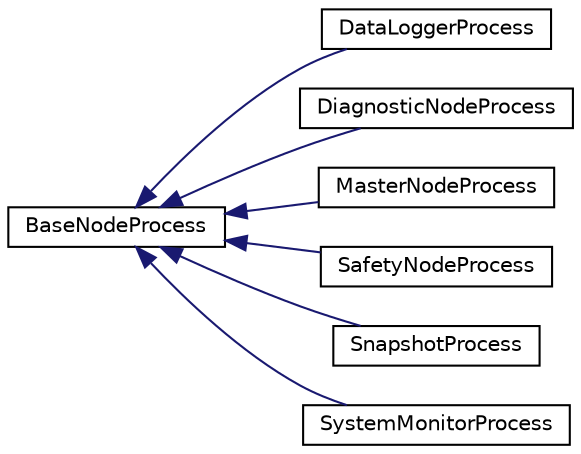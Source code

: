 digraph "Graphical Class Hierarchy"
{
 // LATEX_PDF_SIZE
  edge [fontname="Helvetica",fontsize="10",labelfontname="Helvetica",labelfontsize="10"];
  node [fontname="Helvetica",fontsize="10",shape=record];
  rankdir="LR";
  Node0 [label="BaseNodeProcess",height=0.2,width=0.4,color="black", fillcolor="white", style="filled",URL="$classBaseNodeProcess.html",tooltip="This is a BaseNodeProcess class. All NodeProcess should be a derived class from this BaseNodeProcess ..."];
  Node0 -> Node1 [dir="back",color="midnightblue",fontsize="10",style="solid",fontname="Helvetica"];
  Node1 [label="DataLoggerProcess",height=0.2,width=0.4,color="black", fillcolor="white", style="filled",URL="$classDataLoggerProcess.html",tooltip=" "];
  Node0 -> Node2 [dir="back",color="midnightblue",fontsize="10",style="solid",fontname="Helvetica"];
  Node2 [label="DiagnosticNodeProcess",height=0.2,width=0.4,color="black", fillcolor="white", style="filled",URL="$classDiagnosticNodeProcess.html",tooltip=" "];
  Node0 -> Node3 [dir="back",color="midnightblue",fontsize="10",style="solid",fontname="Helvetica"];
  Node3 [label="MasterNodeProcess",height=0.2,width=0.4,color="black", fillcolor="white", style="filled",URL="$classMasterNodeProcess.html",tooltip=" "];
  Node0 -> Node4 [dir="back",color="midnightblue",fontsize="10",style="solid",fontname="Helvetica"];
  Node4 [label="SafetyNodeProcess",height=0.2,width=0.4,color="black", fillcolor="white", style="filled",URL="$classSafetyNodeProcess.html",tooltip=" "];
  Node0 -> Node5 [dir="back",color="midnightblue",fontsize="10",style="solid",fontname="Helvetica"];
  Node5 [label="SnapshotProcess",height=0.2,width=0.4,color="black", fillcolor="white", style="filled",URL="$classSnapshotProcess.html",tooltip=" "];
  Node0 -> Node6 [dir="back",color="midnightblue",fontsize="10",style="solid",fontname="Helvetica"];
  Node6 [label="SystemMonitorProcess",height=0.2,width=0.4,color="black", fillcolor="white", style="filled",URL="$classSystemMonitorProcess.html",tooltip=" "];
}
